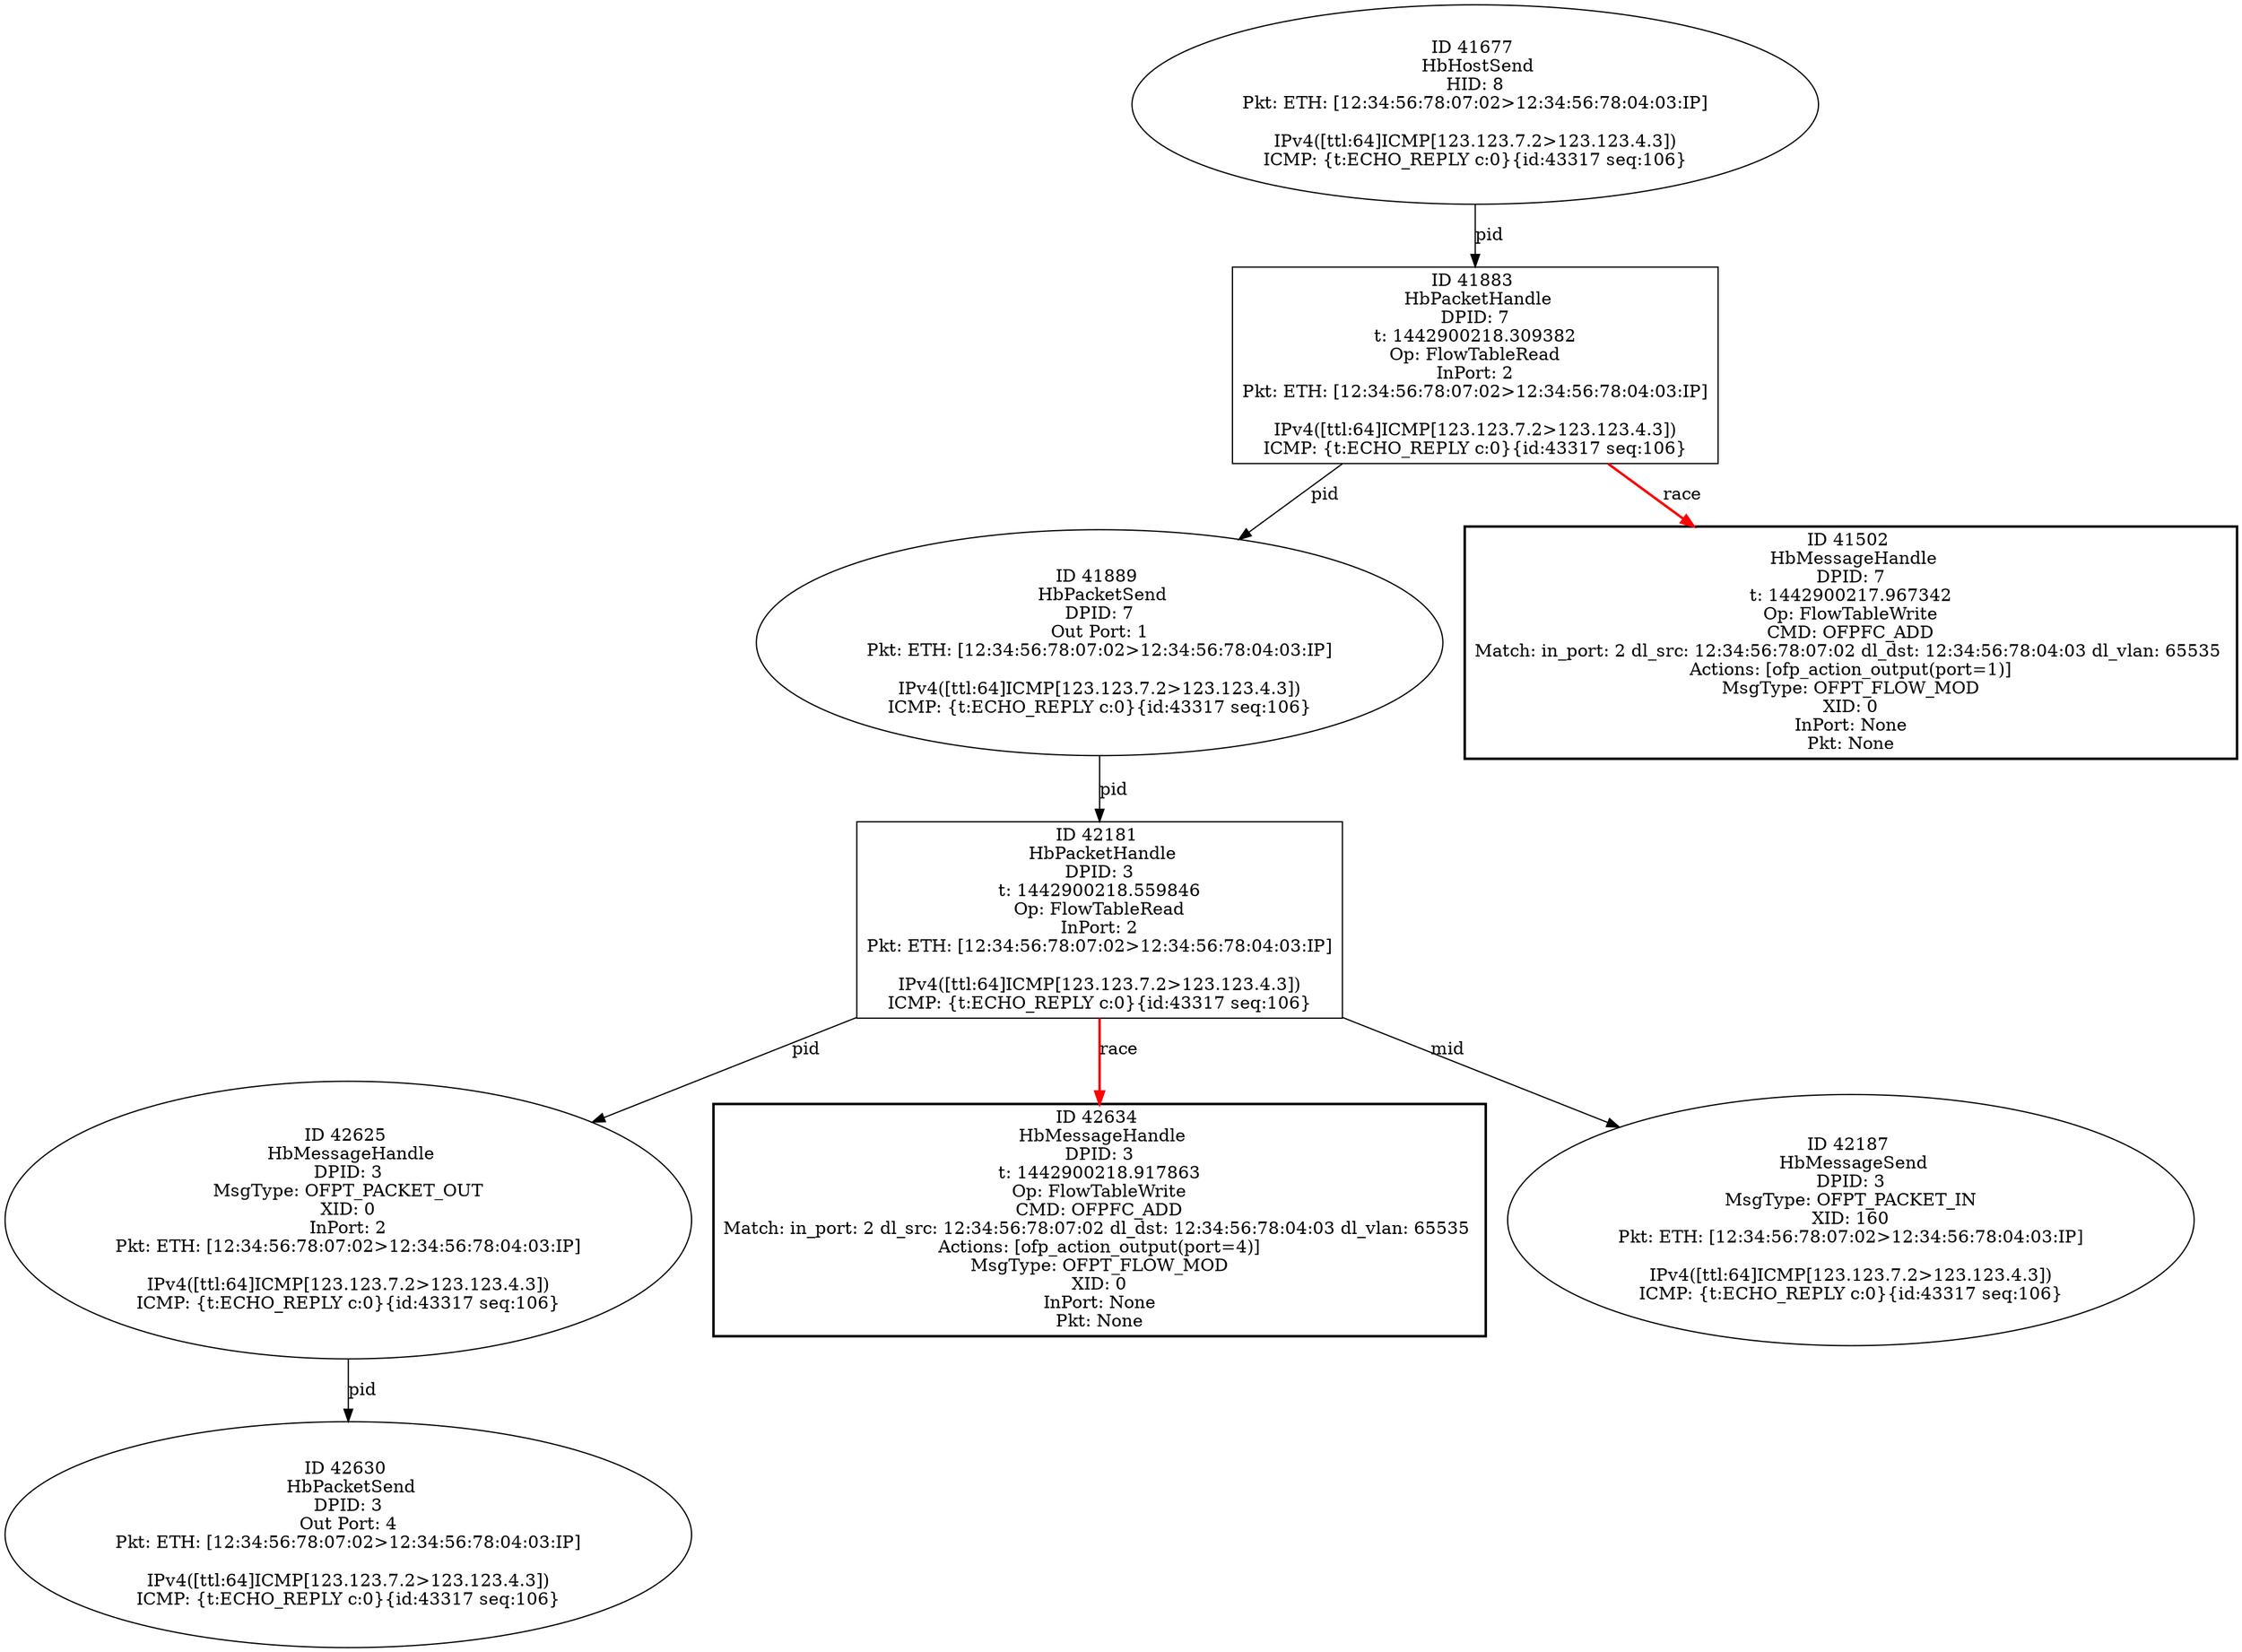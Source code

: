 strict digraph G {
42625 [shape=oval, event=<hb_events.HbMessageHandle object at 0x110da6e10>, label="ID 42625 
 HbMessageHandle
DPID: 3
MsgType: OFPT_PACKET_OUT
XID: 0
InPort: 2
Pkt: ETH: [12:34:56:78:07:02>12:34:56:78:04:03:IP]

IPv4([ttl:64]ICMP[123.123.7.2>123.123.4.3])
ICMP: {t:ECHO_REPLY c:0}{id:43317 seq:106}"];
42181 [shape=box, event=<hb_events.HbPacketHandle object at 0x110c171d0>, label="ID 42181 
 HbPacketHandle
DPID: 3
t: 1442900218.559846
Op: FlowTableRead
InPort: 2
Pkt: ETH: [12:34:56:78:07:02>12:34:56:78:04:03:IP]

IPv4([ttl:64]ICMP[123.123.7.2>123.123.4.3])
ICMP: {t:ECHO_REPLY c:0}{id:43317 seq:106}"];
42630 [shape=oval, event=<hb_events.HbPacketSend object at 0x110dc7090>, label="ID 42630 
 HbPacketSend
DPID: 3
Out Port: 4
Pkt: ETH: [12:34:56:78:07:02>12:34:56:78:04:03:IP]

IPv4([ttl:64]ICMP[123.123.7.2>123.123.4.3])
ICMP: {t:ECHO_REPLY c:0}{id:43317 seq:106}"];
41889 [shape=oval, event=<hb_events.HbPacketSend object at 0x110b6a950>, label="ID 41889 
 HbPacketSend
DPID: 7
Out Port: 1
Pkt: ETH: [12:34:56:78:07:02>12:34:56:78:04:03:IP]

IPv4([ttl:64]ICMP[123.123.7.2>123.123.4.3])
ICMP: {t:ECHO_REPLY c:0}{id:43317 seq:106}"];
42634 [shape=box, style=bold, event=<hb_events.HbMessageHandle object at 0x110dd6450>, label="ID 42634 
 HbMessageHandle
DPID: 3
t: 1442900218.917863
Op: FlowTableWrite
CMD: OFPFC_ADD
Match: in_port: 2 dl_src: 12:34:56:78:07:02 dl_dst: 12:34:56:78:04:03 dl_vlan: 65535 
Actions: [ofp_action_output(port=4)]
MsgType: OFPT_FLOW_MOD
XID: 0
InPort: None
Pkt: None"];
42187 [shape=oval, event=<hb_events.HbMessageSend object at 0x110c4b610>, label="ID 42187 
 HbMessageSend
DPID: 3
MsgType: OFPT_PACKET_IN
XID: 160
Pkt: ETH: [12:34:56:78:07:02>12:34:56:78:04:03:IP]

IPv4([ttl:64]ICMP[123.123.7.2>123.123.4.3])
ICMP: {t:ECHO_REPLY c:0}{id:43317 seq:106}"];
41677 [shape=oval, event=<hb_events.HbHostSend object at 0x110aea910>, label="ID 41677 
 HbHostSend
HID: 8
Pkt: ETH: [12:34:56:78:07:02>12:34:56:78:04:03:IP]

IPv4([ttl:64]ICMP[123.123.7.2>123.123.4.3])
ICMP: {t:ECHO_REPLY c:0}{id:43317 seq:106}"];
41883 [shape=box, event=<hb_events.HbPacketHandle object at 0x110b33710>, label="ID 41883 
 HbPacketHandle
DPID: 7
t: 1442900218.309382
Op: FlowTableRead
InPort: 2
Pkt: ETH: [12:34:56:78:07:02>12:34:56:78:04:03:IP]

IPv4([ttl:64]ICMP[123.123.7.2>123.123.4.3])
ICMP: {t:ECHO_REPLY c:0}{id:43317 seq:106}"];
41502 [shape=box, style=bold, event=<hb_events.HbMessageHandle object at 0x110a5a6d0>, label="ID 41502 
 HbMessageHandle
DPID: 7
t: 1442900217.967342
Op: FlowTableWrite
CMD: OFPFC_ADD
Match: in_port: 2 dl_src: 12:34:56:78:07:02 dl_dst: 12:34:56:78:04:03 dl_vlan: 65535 
Actions: [ofp_action_output(port=1)]
MsgType: OFPT_FLOW_MOD
XID: 0
InPort: None
Pkt: None"];
42625 -> 42630  [rel=pid, label=pid];
42181 -> 42625  [rel=pid, label=pid];
42181 -> 42634  [harmful=True, color=red, style=bold, rel=race, label=race];
42181 -> 42187  [rel=mid, label=mid];
41889 -> 42181  [rel=pid, label=pid];
41677 -> 41883  [rel=pid, label=pid];
41883 -> 41889  [rel=pid, label=pid];
41883 -> 41502  [harmful=True, color=red, style=bold, rel=race, label=race];
}
